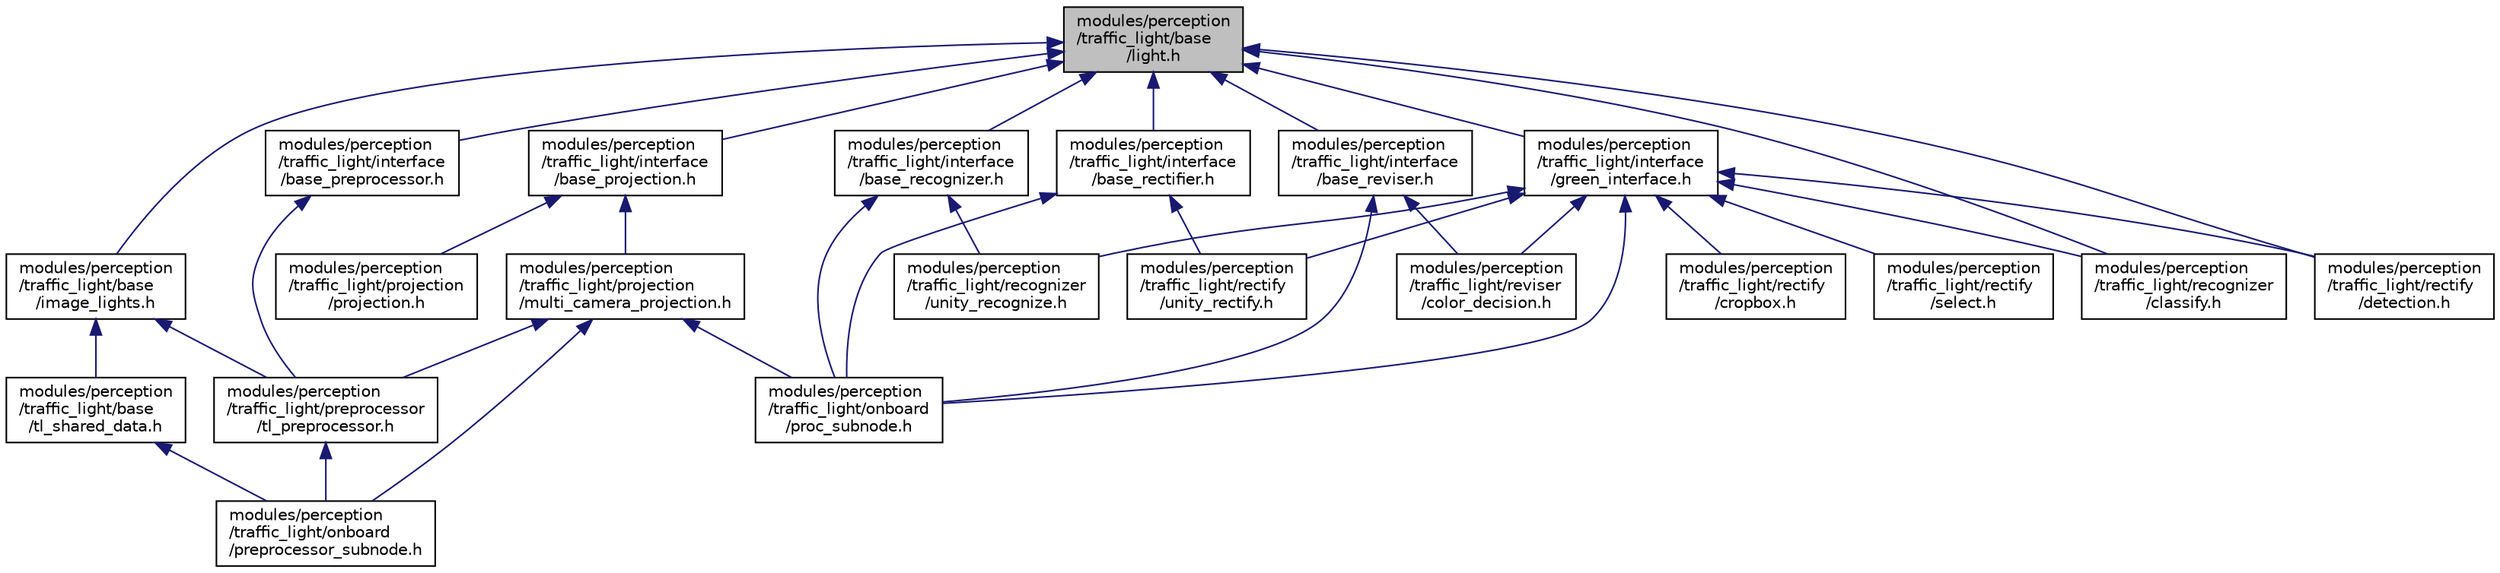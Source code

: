 digraph "modules/perception/traffic_light/base/light.h"
{
  edge [fontname="Helvetica",fontsize="10",labelfontname="Helvetica",labelfontsize="10"];
  node [fontname="Helvetica",fontsize="10",shape=record];
  Node12 [label="modules/perception\l/traffic_light/base\l/light.h",height=0.2,width=0.4,color="black", fillcolor="grey75", style="filled", fontcolor="black"];
  Node12 -> Node13 [dir="back",color="midnightblue",fontsize="10",style="solid",fontname="Helvetica"];
  Node13 [label="modules/perception\l/traffic_light/base\l/image_lights.h",height=0.2,width=0.4,color="black", fillcolor="white", style="filled",URL="$image__lights_8h.html"];
  Node13 -> Node14 [dir="back",color="midnightblue",fontsize="10",style="solid",fontname="Helvetica"];
  Node14 [label="modules/perception\l/traffic_light/base\l/tl_shared_data.h",height=0.2,width=0.4,color="black", fillcolor="white", style="filled",URL="$tl__shared__data_8h.html"];
  Node14 -> Node15 [dir="back",color="midnightblue",fontsize="10",style="solid",fontname="Helvetica"];
  Node15 [label="modules/perception\l/traffic_light/onboard\l/preprocessor_subnode.h",height=0.2,width=0.4,color="black", fillcolor="white", style="filled",URL="$preprocessor__subnode_8h.html"];
  Node13 -> Node16 [dir="back",color="midnightblue",fontsize="10",style="solid",fontname="Helvetica"];
  Node16 [label="modules/perception\l/traffic_light/preprocessor\l/tl_preprocessor.h",height=0.2,width=0.4,color="black", fillcolor="white", style="filled",URL="$tl__preprocessor_8h.html"];
  Node16 -> Node15 [dir="back",color="midnightblue",fontsize="10",style="solid",fontname="Helvetica"];
  Node12 -> Node17 [dir="back",color="midnightblue",fontsize="10",style="solid",fontname="Helvetica"];
  Node17 [label="modules/perception\l/traffic_light/interface\l/base_preprocessor.h",height=0.2,width=0.4,color="black", fillcolor="white", style="filled",URL="$base__preprocessor_8h.html"];
  Node17 -> Node16 [dir="back",color="midnightblue",fontsize="10",style="solid",fontname="Helvetica"];
  Node12 -> Node18 [dir="back",color="midnightblue",fontsize="10",style="solid",fontname="Helvetica"];
  Node18 [label="modules/perception\l/traffic_light/interface\l/base_projection.h",height=0.2,width=0.4,color="black", fillcolor="white", style="filled",URL="$base__projection_8h.html"];
  Node18 -> Node19 [dir="back",color="midnightblue",fontsize="10",style="solid",fontname="Helvetica"];
  Node19 [label="modules/perception\l/traffic_light/projection\l/multi_camera_projection.h",height=0.2,width=0.4,color="black", fillcolor="white", style="filled",URL="$multi__camera__projection_8h.html"];
  Node19 -> Node16 [dir="back",color="midnightblue",fontsize="10",style="solid",fontname="Helvetica"];
  Node19 -> Node15 [dir="back",color="midnightblue",fontsize="10",style="solid",fontname="Helvetica"];
  Node19 -> Node20 [dir="back",color="midnightblue",fontsize="10",style="solid",fontname="Helvetica"];
  Node20 [label="modules/perception\l/traffic_light/onboard\l/proc_subnode.h",height=0.2,width=0.4,color="black", fillcolor="white", style="filled",URL="$proc__subnode_8h.html"];
  Node18 -> Node21 [dir="back",color="midnightblue",fontsize="10",style="solid",fontname="Helvetica"];
  Node21 [label="modules/perception\l/traffic_light/projection\l/projection.h",height=0.2,width=0.4,color="black", fillcolor="white", style="filled",URL="$projection_8h.html"];
  Node12 -> Node22 [dir="back",color="midnightblue",fontsize="10",style="solid",fontname="Helvetica"];
  Node22 [label="modules/perception\l/traffic_light/interface\l/base_recognizer.h",height=0.2,width=0.4,color="black", fillcolor="white", style="filled",URL="$base__recognizer_8h.html"];
  Node22 -> Node20 [dir="back",color="midnightblue",fontsize="10",style="solid",fontname="Helvetica"];
  Node22 -> Node23 [dir="back",color="midnightblue",fontsize="10",style="solid",fontname="Helvetica"];
  Node23 [label="modules/perception\l/traffic_light/recognizer\l/unity_recognize.h",height=0.2,width=0.4,color="black", fillcolor="white", style="filled",URL="$unity__recognize_8h.html"];
  Node12 -> Node24 [dir="back",color="midnightblue",fontsize="10",style="solid",fontname="Helvetica"];
  Node24 [label="modules/perception\l/traffic_light/interface\l/base_rectifier.h",height=0.2,width=0.4,color="black", fillcolor="white", style="filled",URL="$base__rectifier_8h.html"];
  Node24 -> Node20 [dir="back",color="midnightblue",fontsize="10",style="solid",fontname="Helvetica"];
  Node24 -> Node25 [dir="back",color="midnightblue",fontsize="10",style="solid",fontname="Helvetica"];
  Node25 [label="modules/perception\l/traffic_light/rectify\l/unity_rectify.h",height=0.2,width=0.4,color="black", fillcolor="white", style="filled",URL="$unity__rectify_8h.html"];
  Node12 -> Node26 [dir="back",color="midnightblue",fontsize="10",style="solid",fontname="Helvetica"];
  Node26 [label="modules/perception\l/traffic_light/interface\l/base_reviser.h",height=0.2,width=0.4,color="black", fillcolor="white", style="filled",URL="$base__reviser_8h.html"];
  Node26 -> Node20 [dir="back",color="midnightblue",fontsize="10",style="solid",fontname="Helvetica"];
  Node26 -> Node27 [dir="back",color="midnightblue",fontsize="10",style="solid",fontname="Helvetica"];
  Node27 [label="modules/perception\l/traffic_light/reviser\l/color_decision.h",height=0.2,width=0.4,color="black", fillcolor="white", style="filled",URL="$color__decision_8h.html"];
  Node12 -> Node28 [dir="back",color="midnightblue",fontsize="10",style="solid",fontname="Helvetica"];
  Node28 [label="modules/perception\l/traffic_light/interface\l/green_interface.h",height=0.2,width=0.4,color="black", fillcolor="white", style="filled",URL="$green__interface_8h.html"];
  Node28 -> Node20 [dir="back",color="midnightblue",fontsize="10",style="solid",fontname="Helvetica"];
  Node28 -> Node29 [dir="back",color="midnightblue",fontsize="10",style="solid",fontname="Helvetica"];
  Node29 [label="modules/perception\l/traffic_light/recognizer\l/classify.h",height=0.2,width=0.4,color="black", fillcolor="white", style="filled",URL="$classify_8h.html"];
  Node28 -> Node23 [dir="back",color="midnightblue",fontsize="10",style="solid",fontname="Helvetica"];
  Node28 -> Node30 [dir="back",color="midnightblue",fontsize="10",style="solid",fontname="Helvetica"];
  Node30 [label="modules/perception\l/traffic_light/rectify\l/cropbox.h",height=0.2,width=0.4,color="black", fillcolor="white", style="filled",URL="$cropbox_8h.html"];
  Node28 -> Node31 [dir="back",color="midnightblue",fontsize="10",style="solid",fontname="Helvetica"];
  Node31 [label="modules/perception\l/traffic_light/rectify\l/detection.h",height=0.2,width=0.4,color="black", fillcolor="white", style="filled",URL="$detection_8h.html"];
  Node28 -> Node32 [dir="back",color="midnightblue",fontsize="10",style="solid",fontname="Helvetica"];
  Node32 [label="modules/perception\l/traffic_light/rectify\l/select.h",height=0.2,width=0.4,color="black", fillcolor="white", style="filled",URL="$select_8h.html"];
  Node28 -> Node25 [dir="back",color="midnightblue",fontsize="10",style="solid",fontname="Helvetica"];
  Node28 -> Node27 [dir="back",color="midnightblue",fontsize="10",style="solid",fontname="Helvetica"];
  Node12 -> Node29 [dir="back",color="midnightblue",fontsize="10",style="solid",fontname="Helvetica"];
  Node12 -> Node31 [dir="back",color="midnightblue",fontsize="10",style="solid",fontname="Helvetica"];
}
